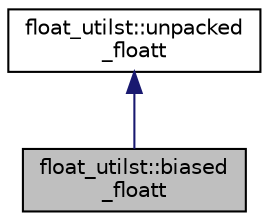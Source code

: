 digraph "float_utilst::biased_floatt"
{
 // LATEX_PDF_SIZE
  bgcolor="transparent";
  edge [fontname="Helvetica",fontsize="10",labelfontname="Helvetica",labelfontsize="10"];
  node [fontname="Helvetica",fontsize="10",shape=record];
  Node1 [label="float_utilst::biased\l_floatt",height=0.2,width=0.4,color="black", fillcolor="grey75", style="filled", fontcolor="black",tooltip=" "];
  Node2 -> Node1 [dir="back",color="midnightblue",fontsize="10",style="solid",fontname="Helvetica"];
  Node2 [label="float_utilst::unpacked\l_floatt",height=0.2,width=0.4,color="black",URL="$structfloat__utilst_1_1unpacked__floatt.html",tooltip=" "];
}
